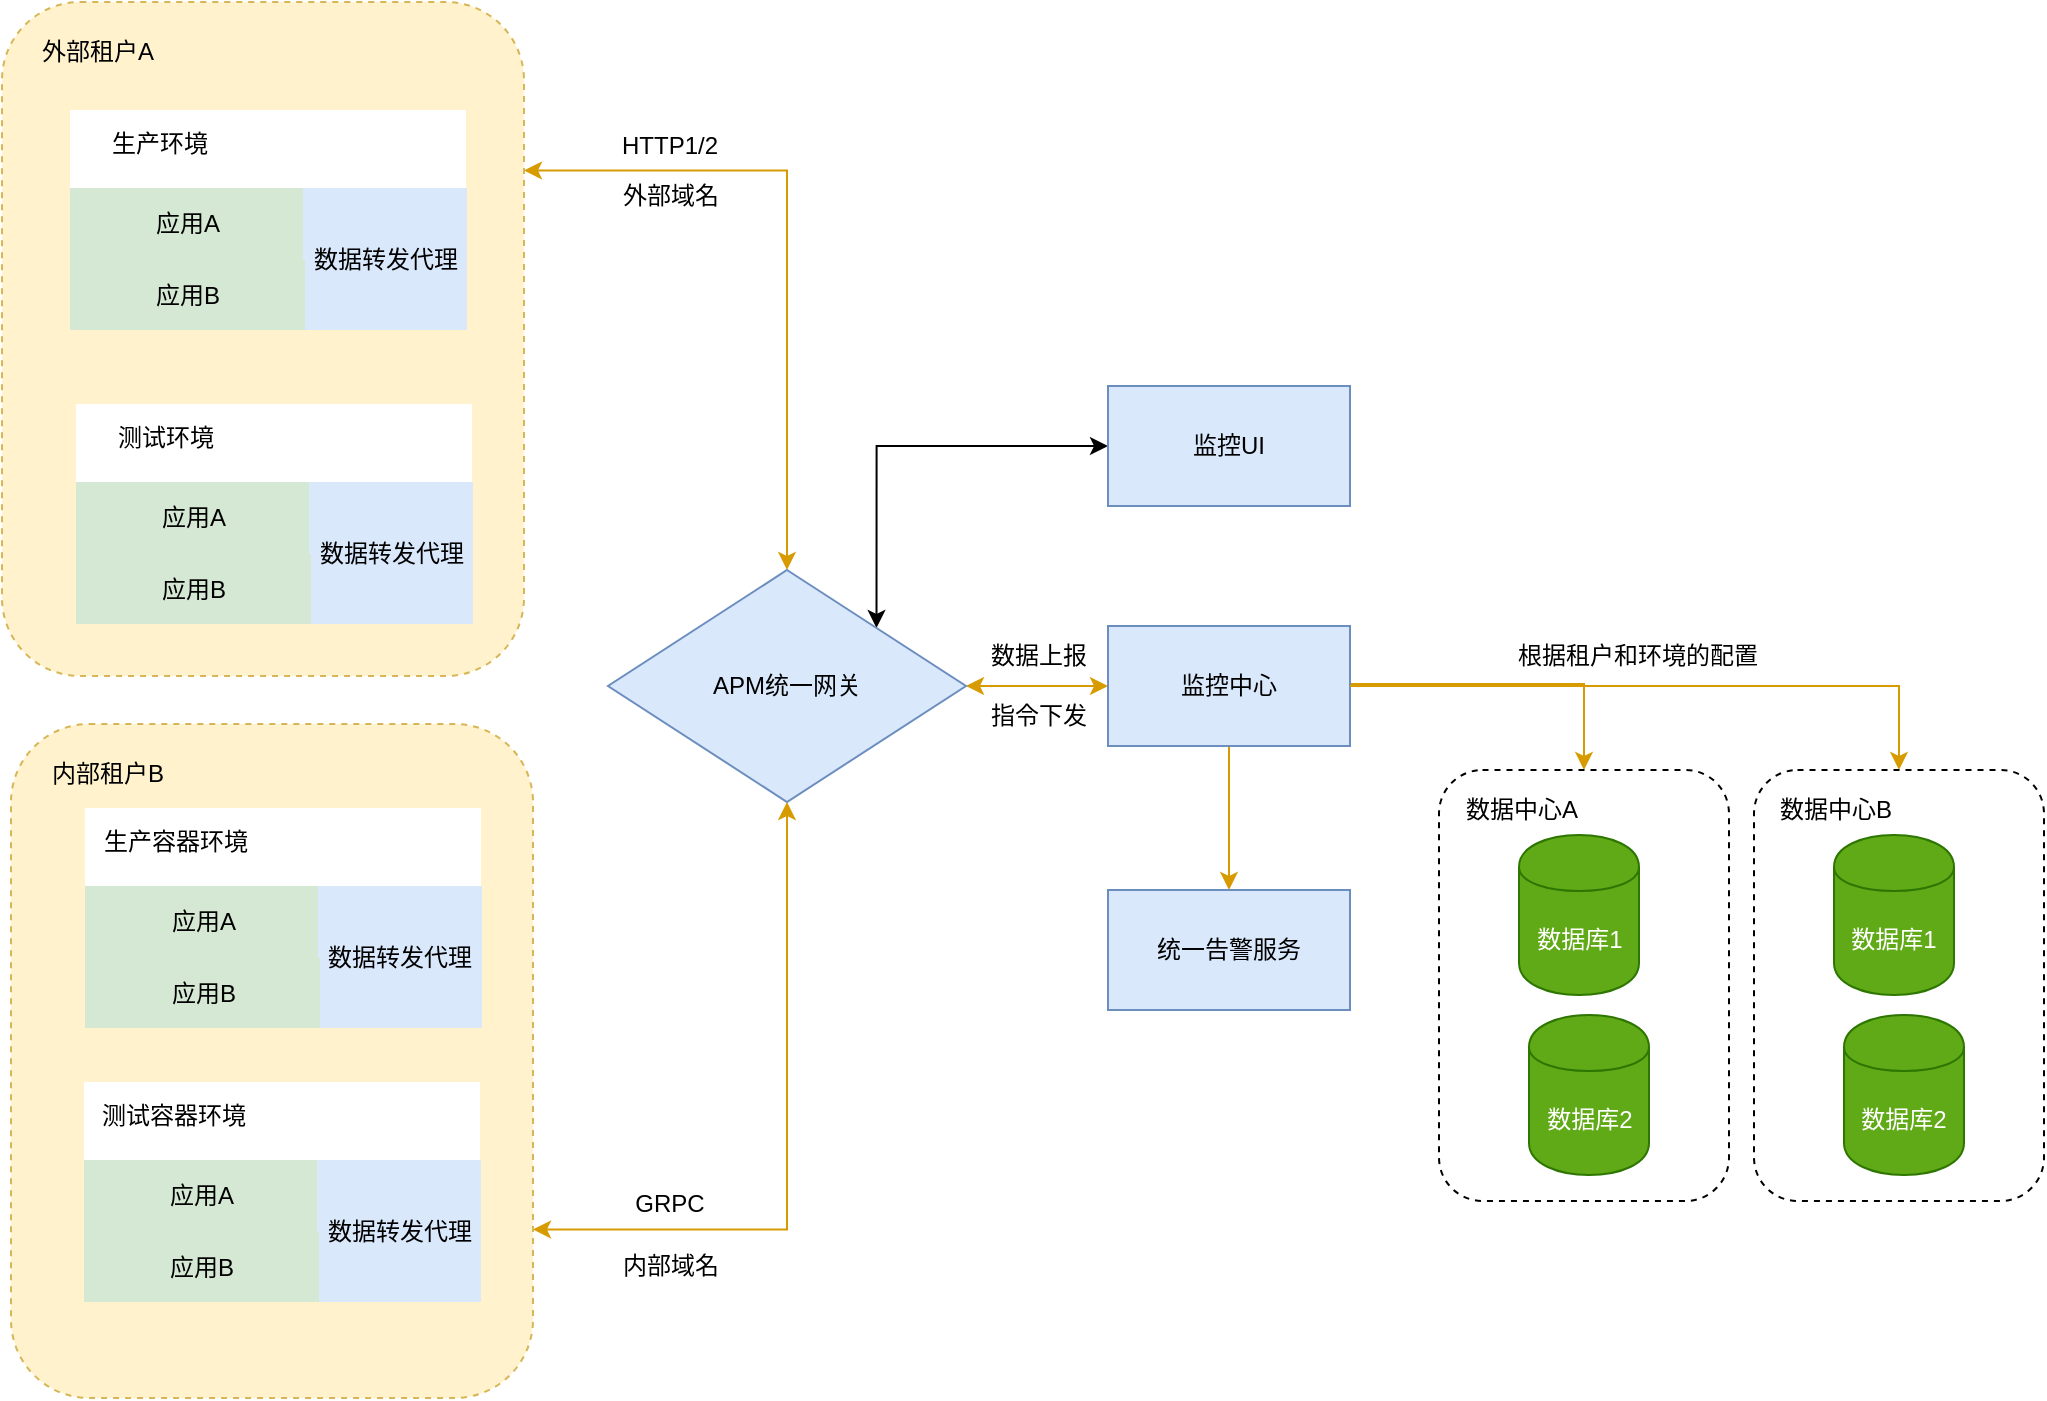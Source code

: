 <mxfile version="13.3.5" type="github">
  <diagram id="0NrC6wvXmRoMXOQYG1yM" name="Page-1">
    <mxGraphModel dx="1113" dy="779" grid="0" gridSize="10" guides="1" tooltips="1" connect="1" arrows="1" fold="1" page="1" pageScale="1" pageWidth="1169" pageHeight="1654" math="0" shadow="0">
      <root>
        <mxCell id="0" />
        <mxCell id="1" parent="0" />
        <mxCell id="763AEhenTR3sJmNBmj91-24" style="edgeStyle=orthogonalEdgeStyle;rounded=0;orthogonalLoop=1;jettySize=auto;html=1;exitX=1;exitY=0.25;exitDx=0;exitDy=0;entryX=0.5;entryY=0;entryDx=0;entryDy=0;fillColor=#ffe6cc;strokeColor=#d79b00;startArrow=classic;startFill=1;" edge="1" parent="1" source="763AEhenTR3sJmNBmj91-1" target="763AEhenTR3sJmNBmj91-23">
          <mxGeometry relative="1" as="geometry" />
        </mxCell>
        <mxCell id="763AEhenTR3sJmNBmj91-1" value="" style="rounded=1;whiteSpace=wrap;html=1;dashed=1;fillColor=#fff2cc;strokeColor=#d6b656;" vertex="1" parent="1">
          <mxGeometry x="119" y="319" width="261" height="337" as="geometry" />
        </mxCell>
        <mxCell id="763AEhenTR3sJmNBmj91-3" value="外部租户A" style="text;html=1;strokeColor=none;fillColor=none;align=center;verticalAlign=middle;whiteSpace=wrap;rounded=0;dashed=1;" vertex="1" parent="1">
          <mxGeometry x="136" y="334" width="62" height="20" as="geometry" />
        </mxCell>
        <mxCell id="763AEhenTR3sJmNBmj91-25" style="edgeStyle=orthogonalEdgeStyle;rounded=0;orthogonalLoop=1;jettySize=auto;html=1;exitX=1;exitY=0.75;exitDx=0;exitDy=0;entryX=0.5;entryY=1;entryDx=0;entryDy=0;fillColor=#ffe6cc;strokeColor=#d79b00;startArrow=classic;startFill=1;" edge="1" parent="1" source="763AEhenTR3sJmNBmj91-13" target="763AEhenTR3sJmNBmj91-23">
          <mxGeometry relative="1" as="geometry" />
        </mxCell>
        <mxCell id="763AEhenTR3sJmNBmj91-13" value="" style="rounded=1;whiteSpace=wrap;html=1;dashed=1;fillColor=#fff2cc;strokeColor=#d6b656;" vertex="1" parent="1">
          <mxGeometry x="123.5" y="680" width="261" height="337" as="geometry" />
        </mxCell>
        <mxCell id="763AEhenTR3sJmNBmj91-14" value="内部租户B" style="text;html=1;strokeColor=none;fillColor=none;align=center;verticalAlign=middle;whiteSpace=wrap;rounded=0;dashed=1;" vertex="1" parent="1">
          <mxGeometry x="140.5" y="695" width="61.5" height="20" as="geometry" />
        </mxCell>
        <mxCell id="763AEhenTR3sJmNBmj91-15" value="" style="rounded=0;whiteSpace=wrap;html=1;dashed=1;strokeColor=none;" vertex="1" parent="1">
          <mxGeometry x="160.5" y="722" width="198" height="109" as="geometry" />
        </mxCell>
        <mxCell id="763AEhenTR3sJmNBmj91-16" value="生产容器环境" style="text;html=1;strokeColor=none;fillColor=none;align=center;verticalAlign=middle;whiteSpace=wrap;rounded=0;dashed=1;" vertex="1" parent="1">
          <mxGeometry x="166.5" y="729" width="77.5" height="20" as="geometry" />
        </mxCell>
        <mxCell id="763AEhenTR3sJmNBmj91-19" value="应用A" style="rounded=0;whiteSpace=wrap;html=1;fillColor=#d5e8d4;strokeColor=none;" vertex="1" parent="1">
          <mxGeometry x="160.5" y="761" width="117.5" height="36" as="geometry" />
        </mxCell>
        <mxCell id="763AEhenTR3sJmNBmj91-74" style="edgeStyle=orthogonalEdgeStyle;rounded=0;orthogonalLoop=1;jettySize=auto;html=1;entryX=0;entryY=0.5;entryDx=0;entryDy=0;startArrow=classic;startFill=1;endArrow=classic;endFill=1;fillColor=#ffe6cc;strokeColor=#d79b00;" edge="1" parent="1" source="763AEhenTR3sJmNBmj91-23" target="763AEhenTR3sJmNBmj91-61">
          <mxGeometry relative="1" as="geometry" />
        </mxCell>
        <mxCell id="763AEhenTR3sJmNBmj91-81" style="edgeStyle=orthogonalEdgeStyle;rounded=0;orthogonalLoop=1;jettySize=auto;html=1;exitX=1;exitY=0;exitDx=0;exitDy=0;entryX=0;entryY=0.5;entryDx=0;entryDy=0;startArrow=classic;startFill=1;endArrow=classic;endFill=1;" edge="1" parent="1" source="763AEhenTR3sJmNBmj91-23" target="763AEhenTR3sJmNBmj91-80">
          <mxGeometry relative="1" as="geometry">
            <Array as="points">
              <mxPoint x="556" y="541" />
            </Array>
          </mxGeometry>
        </mxCell>
        <mxCell id="763AEhenTR3sJmNBmj91-23" value="APM统一网关" style="rhombus;whiteSpace=wrap;html=1;fillColor=#dae8fc;strokeColor=#6c8ebf;" vertex="1" parent="1">
          <mxGeometry x="422" y="603" width="179" height="116" as="geometry" />
        </mxCell>
        <mxCell id="763AEhenTR3sJmNBmj91-26" value="HTTP1/2" style="text;html=1;strokeColor=none;fillColor=none;align=center;verticalAlign=middle;whiteSpace=wrap;rounded=0;" vertex="1" parent="1">
          <mxGeometry x="433" y="381" width="40" height="20" as="geometry" />
        </mxCell>
        <mxCell id="763AEhenTR3sJmNBmj91-27" value="外部域名" style="text;html=1;strokeColor=none;fillColor=none;align=center;verticalAlign=middle;whiteSpace=wrap;rounded=0;" vertex="1" parent="1">
          <mxGeometry x="426.5" y="405.5" width="53" height="20" as="geometry" />
        </mxCell>
        <mxCell id="763AEhenTR3sJmNBmj91-31" value="GRPC" style="text;html=1;strokeColor=none;fillColor=none;align=center;verticalAlign=middle;whiteSpace=wrap;rounded=0;" vertex="1" parent="1">
          <mxGeometry x="433" y="910" width="40" height="20" as="geometry" />
        </mxCell>
        <mxCell id="763AEhenTR3sJmNBmj91-32" value="内部域名" style="text;html=1;strokeColor=none;fillColor=none;align=center;verticalAlign=middle;whiteSpace=wrap;rounded=0;" vertex="1" parent="1">
          <mxGeometry x="426.5" y="941" width="53" height="20" as="geometry" />
        </mxCell>
        <mxCell id="763AEhenTR3sJmNBmj91-35" value="数据转发代理" style="rounded=0;whiteSpace=wrap;html=1;fillColor=#dae8fc;strokeColor=none;" vertex="1" parent="1">
          <mxGeometry x="277" y="761" width="82" height="71" as="geometry" />
        </mxCell>
        <mxCell id="763AEhenTR3sJmNBmj91-40" value="应用B" style="rounded=0;whiteSpace=wrap;html=1;fillColor=#d5e8d4;strokeColor=none;" vertex="1" parent="1">
          <mxGeometry x="160.5" y="797" width="117.5" height="35" as="geometry" />
        </mxCell>
        <mxCell id="763AEhenTR3sJmNBmj91-41" value="" style="rounded=0;whiteSpace=wrap;html=1;dashed=1;strokeColor=none;" vertex="1" parent="1">
          <mxGeometry x="160" y="859" width="198" height="109" as="geometry" />
        </mxCell>
        <mxCell id="763AEhenTR3sJmNBmj91-42" value="测试容器环境" style="text;html=1;strokeColor=none;fillColor=none;align=center;verticalAlign=middle;whiteSpace=wrap;rounded=0;dashed=1;" vertex="1" parent="1">
          <mxGeometry x="166" y="866" width="77.5" height="20" as="geometry" />
        </mxCell>
        <mxCell id="763AEhenTR3sJmNBmj91-43" value="应用A" style="rounded=0;whiteSpace=wrap;html=1;fillColor=#d5e8d4;strokeColor=none;" vertex="1" parent="1">
          <mxGeometry x="160" y="898" width="117.5" height="36" as="geometry" />
        </mxCell>
        <mxCell id="763AEhenTR3sJmNBmj91-44" value="数据转发代理" style="rounded=0;whiteSpace=wrap;html=1;fillColor=#dae8fc;strokeColor=none;" vertex="1" parent="1">
          <mxGeometry x="276.5" y="898" width="82" height="71" as="geometry" />
        </mxCell>
        <mxCell id="763AEhenTR3sJmNBmj91-45" value="应用B" style="rounded=0;whiteSpace=wrap;html=1;fillColor=#d5e8d4;strokeColor=none;" vertex="1" parent="1">
          <mxGeometry x="160" y="934" width="117.5" height="35" as="geometry" />
        </mxCell>
        <mxCell id="763AEhenTR3sJmNBmj91-51" value="" style="rounded=0;whiteSpace=wrap;html=1;dashed=1;strokeColor=none;" vertex="1" parent="1">
          <mxGeometry x="156" y="520" width="198" height="109" as="geometry" />
        </mxCell>
        <mxCell id="763AEhenTR3sJmNBmj91-52" value="测试环境" style="text;html=1;strokeColor=none;fillColor=none;align=center;verticalAlign=middle;whiteSpace=wrap;rounded=0;dashed=1;" vertex="1" parent="1">
          <mxGeometry x="162" y="527" width="77.5" height="20" as="geometry" />
        </mxCell>
        <mxCell id="763AEhenTR3sJmNBmj91-53" value="应用A" style="rounded=0;whiteSpace=wrap;html=1;fillColor=#d5e8d4;strokeColor=none;" vertex="1" parent="1">
          <mxGeometry x="156" y="559" width="117.5" height="36" as="geometry" />
        </mxCell>
        <mxCell id="763AEhenTR3sJmNBmj91-54" value="数据转发代理" style="rounded=0;whiteSpace=wrap;html=1;fillColor=#dae8fc;strokeColor=none;" vertex="1" parent="1">
          <mxGeometry x="272.5" y="559" width="82" height="71" as="geometry" />
        </mxCell>
        <mxCell id="763AEhenTR3sJmNBmj91-55" value="应用B" style="rounded=0;whiteSpace=wrap;html=1;fillColor=#d5e8d4;strokeColor=none;" vertex="1" parent="1">
          <mxGeometry x="156" y="595" width="117.5" height="35" as="geometry" />
        </mxCell>
        <mxCell id="763AEhenTR3sJmNBmj91-56" value="" style="rounded=0;whiteSpace=wrap;html=1;dashed=1;strokeColor=none;" vertex="1" parent="1">
          <mxGeometry x="153" y="373" width="198" height="109" as="geometry" />
        </mxCell>
        <mxCell id="763AEhenTR3sJmNBmj91-57" value="生产环境" style="text;html=1;strokeColor=none;fillColor=none;align=center;verticalAlign=middle;whiteSpace=wrap;rounded=0;dashed=1;" vertex="1" parent="1">
          <mxGeometry x="159" y="380" width="77.5" height="20" as="geometry" />
        </mxCell>
        <mxCell id="763AEhenTR3sJmNBmj91-58" value="应用A" style="rounded=0;whiteSpace=wrap;html=1;fillColor=#d5e8d4;strokeColor=none;" vertex="1" parent="1">
          <mxGeometry x="153" y="412" width="117.5" height="36" as="geometry" />
        </mxCell>
        <mxCell id="763AEhenTR3sJmNBmj91-59" value="数据转发代理" style="rounded=0;whiteSpace=wrap;html=1;fillColor=#dae8fc;strokeColor=none;" vertex="1" parent="1">
          <mxGeometry x="269.5" y="412" width="82" height="71" as="geometry" />
        </mxCell>
        <mxCell id="763AEhenTR3sJmNBmj91-60" value="应用B" style="rounded=0;whiteSpace=wrap;html=1;fillColor=#d5e8d4;strokeColor=none;" vertex="1" parent="1">
          <mxGeometry x="153" y="448" width="117.5" height="35" as="geometry" />
        </mxCell>
        <mxCell id="763AEhenTR3sJmNBmj91-71" style="edgeStyle=orthogonalEdgeStyle;rounded=0;orthogonalLoop=1;jettySize=auto;html=1;entryX=0.5;entryY=0;entryDx=0;entryDy=0;fillColor=#ffe6cc;strokeColor=#d79b00;" edge="1" parent="1" source="763AEhenTR3sJmNBmj91-61" target="763AEhenTR3sJmNBmj91-67">
          <mxGeometry relative="1" as="geometry">
            <Array as="points">
              <mxPoint x="910" y="660" />
            </Array>
          </mxGeometry>
        </mxCell>
        <mxCell id="763AEhenTR3sJmNBmj91-77" style="edgeStyle=orthogonalEdgeStyle;rounded=0;orthogonalLoop=1;jettySize=auto;html=1;entryX=0.5;entryY=0;entryDx=0;entryDy=0;startArrow=none;startFill=0;endArrow=classic;endFill=1;fillColor=#ffe6cc;strokeColor=#d79b00;" edge="1" parent="1" source="763AEhenTR3sJmNBmj91-61" target="763AEhenTR3sJmNBmj91-76">
          <mxGeometry relative="1" as="geometry" />
        </mxCell>
        <mxCell id="763AEhenTR3sJmNBmj91-61" value="监控中心" style="rounded=0;whiteSpace=wrap;html=1;fillColor=#dae8fc;strokeColor=#6c8ebf;" vertex="1" parent="1">
          <mxGeometry x="672" y="631" width="121" height="60" as="geometry" />
        </mxCell>
        <mxCell id="763AEhenTR3sJmNBmj91-72" style="edgeStyle=orthogonalEdgeStyle;rounded=0;orthogonalLoop=1;jettySize=auto;html=1;exitX=0.5;exitY=0;exitDx=0;exitDy=0;entryX=1;entryY=0.5;entryDx=0;entryDy=0;startArrow=classic;startFill=1;endArrow=none;endFill=0;fillColor=#ffe6cc;strokeColor=#d79b00;" edge="1" parent="1" source="763AEhenTR3sJmNBmj91-63" target="763AEhenTR3sJmNBmj91-61">
          <mxGeometry relative="1" as="geometry" />
        </mxCell>
        <mxCell id="763AEhenTR3sJmNBmj91-63" value="" style="rounded=1;whiteSpace=wrap;html=1;fillColor=#ffffff;dashed=1;" vertex="1" parent="1">
          <mxGeometry x="995" y="703" width="145" height="215.5" as="geometry" />
        </mxCell>
        <mxCell id="763AEhenTR3sJmNBmj91-64" value="数据中心B" style="text;html=1;strokeColor=none;fillColor=none;align=center;verticalAlign=middle;whiteSpace=wrap;rounded=0;dashed=1;" vertex="1" parent="1">
          <mxGeometry x="1004" y="712.5" width="64" height="20" as="geometry" />
        </mxCell>
        <mxCell id="763AEhenTR3sJmNBmj91-65" value="数据库1" style="shape=cylinder;whiteSpace=wrap;html=1;boundedLbl=1;backgroundOutline=1;fillColor=#60a917;strokeColor=#2D7600;fontColor=#ffffff;" vertex="1" parent="1">
          <mxGeometry x="1035" y="735.5" width="60" height="80" as="geometry" />
        </mxCell>
        <mxCell id="763AEhenTR3sJmNBmj91-66" value="数据库2" style="shape=cylinder;whiteSpace=wrap;html=1;boundedLbl=1;backgroundOutline=1;fillColor=#60a917;strokeColor=#2D7600;fontColor=#ffffff;" vertex="1" parent="1">
          <mxGeometry x="1040" y="825.5" width="60" height="80" as="geometry" />
        </mxCell>
        <mxCell id="763AEhenTR3sJmNBmj91-67" value="" style="rounded=1;whiteSpace=wrap;html=1;fillColor=#ffffff;dashed=1;" vertex="1" parent="1">
          <mxGeometry x="837.5" y="703" width="145" height="215.5" as="geometry" />
        </mxCell>
        <mxCell id="763AEhenTR3sJmNBmj91-68" value="数据中心A" style="text;html=1;strokeColor=none;fillColor=none;align=center;verticalAlign=middle;whiteSpace=wrap;rounded=0;dashed=1;" vertex="1" parent="1">
          <mxGeometry x="846.5" y="712.5" width="64" height="20" as="geometry" />
        </mxCell>
        <mxCell id="763AEhenTR3sJmNBmj91-69" value="数据库1" style="shape=cylinder;whiteSpace=wrap;html=1;boundedLbl=1;backgroundOutline=1;fillColor=#60a917;strokeColor=#2D7600;fontColor=#ffffff;" vertex="1" parent="1">
          <mxGeometry x="877.5" y="735.5" width="60" height="80" as="geometry" />
        </mxCell>
        <mxCell id="763AEhenTR3sJmNBmj91-70" value="数据库2" style="shape=cylinder;whiteSpace=wrap;html=1;boundedLbl=1;backgroundOutline=1;fillColor=#60a917;strokeColor=#2D7600;fontColor=#ffffff;" vertex="1" parent="1">
          <mxGeometry x="882.5" y="825.5" width="60" height="80" as="geometry" />
        </mxCell>
        <mxCell id="763AEhenTR3sJmNBmj91-75" value="根据租户和环境的配置" style="text;html=1;strokeColor=none;fillColor=none;align=center;verticalAlign=middle;whiteSpace=wrap;rounded=0;" vertex="1" parent="1">
          <mxGeometry x="873" y="636" width="128" height="20" as="geometry" />
        </mxCell>
        <mxCell id="763AEhenTR3sJmNBmj91-76" value="统一告警服务" style="rounded=0;whiteSpace=wrap;html=1;fillColor=#dae8fc;strokeColor=#6c8ebf;" vertex="1" parent="1">
          <mxGeometry x="672" y="763" width="121" height="60" as="geometry" />
        </mxCell>
        <mxCell id="763AEhenTR3sJmNBmj91-78" value="数据上报" style="text;html=1;strokeColor=none;fillColor=none;align=center;verticalAlign=middle;whiteSpace=wrap;rounded=0;" vertex="1" parent="1">
          <mxGeometry x="611" y="636" width="53" height="20" as="geometry" />
        </mxCell>
        <mxCell id="763AEhenTR3sJmNBmj91-79" value="指令下发" style="text;html=1;strokeColor=none;fillColor=none;align=center;verticalAlign=middle;whiteSpace=wrap;rounded=0;" vertex="1" parent="1">
          <mxGeometry x="611" y="666" width="53" height="20" as="geometry" />
        </mxCell>
        <mxCell id="763AEhenTR3sJmNBmj91-80" value="监控UI" style="rounded=0;whiteSpace=wrap;html=1;fillColor=#dae8fc;strokeColor=#6c8ebf;" vertex="1" parent="1">
          <mxGeometry x="672" y="511" width="121" height="60" as="geometry" />
        </mxCell>
      </root>
    </mxGraphModel>
  </diagram>
</mxfile>
